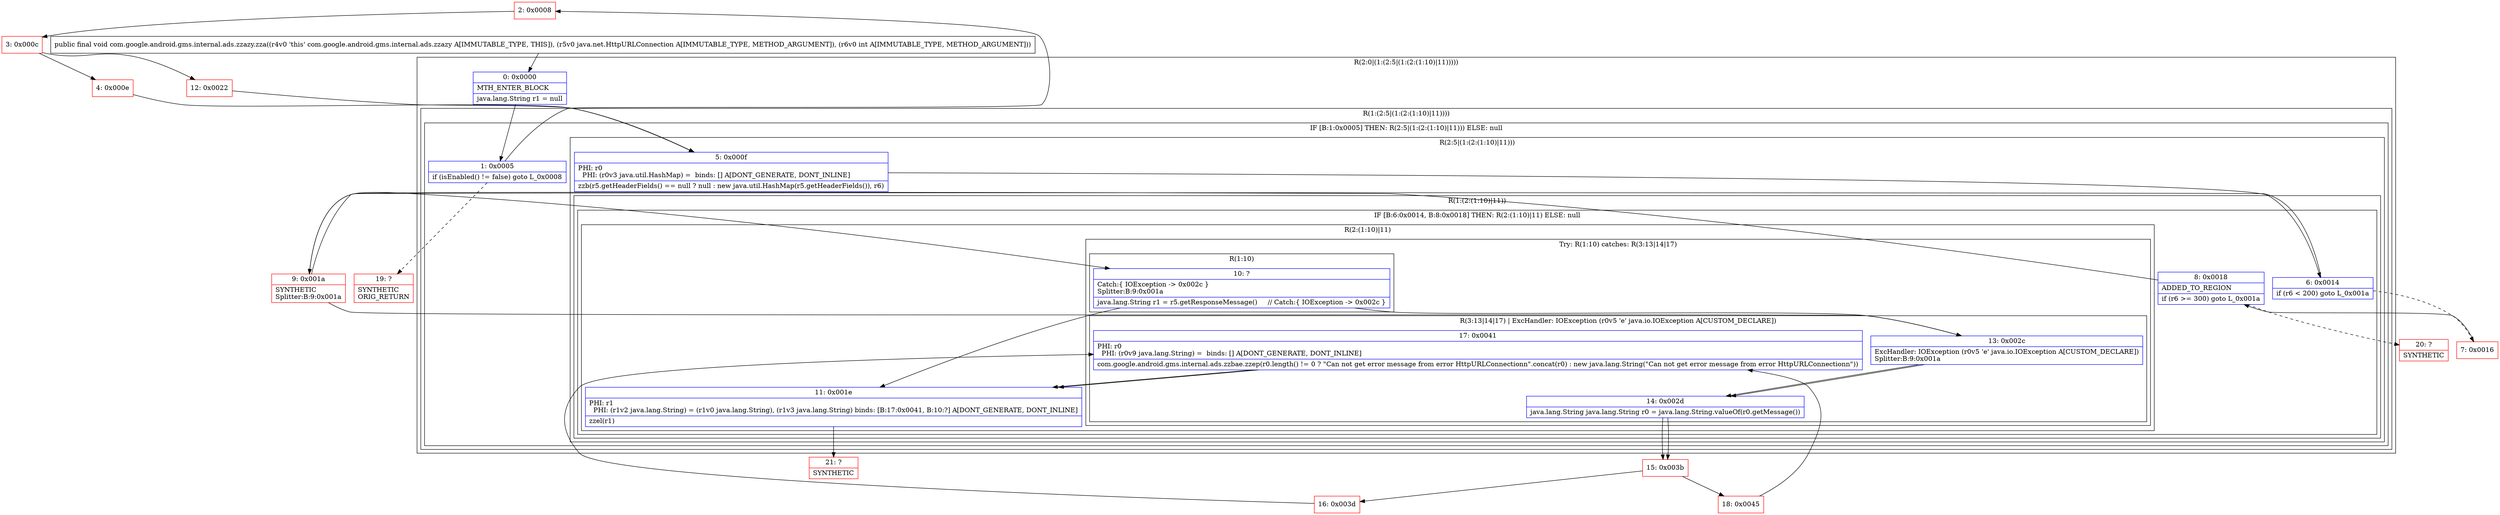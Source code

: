 digraph "CFG forcom.google.android.gms.internal.ads.zzazy.zza(Ljava\/net\/HttpURLConnection;I)V" {
subgraph cluster_Region_1144869152 {
label = "R(2:0|(1:(2:5|(1:(2:(1:10)|11)))))";
node [shape=record,color=blue];
Node_0 [shape=record,label="{0\:\ 0x0000|MTH_ENTER_BLOCK\l|java.lang.String r1 = null\l}"];
subgraph cluster_Region_1375484331 {
label = "R(1:(2:5|(1:(2:(1:10)|11))))";
node [shape=record,color=blue];
subgraph cluster_IfRegion_538554019 {
label = "IF [B:1:0x0005] THEN: R(2:5|(1:(2:(1:10)|11))) ELSE: null";
node [shape=record,color=blue];
Node_1 [shape=record,label="{1\:\ 0x0005|if (isEnabled() != false) goto L_0x0008\l}"];
subgraph cluster_Region_398535032 {
label = "R(2:5|(1:(2:(1:10)|11)))";
node [shape=record,color=blue];
Node_5 [shape=record,label="{5\:\ 0x000f|PHI: r0 \l  PHI: (r0v3 java.util.HashMap) =  binds: [] A[DONT_GENERATE, DONT_INLINE]\l|zzb(r5.getHeaderFields() == null ? null : new java.util.HashMap(r5.getHeaderFields()), r6)\l}"];
subgraph cluster_Region_273697446 {
label = "R(1:(2:(1:10)|11))";
node [shape=record,color=blue];
subgraph cluster_IfRegion_550570086 {
label = "IF [B:6:0x0014, B:8:0x0018] THEN: R(2:(1:10)|11) ELSE: null";
node [shape=record,color=blue];
Node_6 [shape=record,label="{6\:\ 0x0014|if (r6 \< 200) goto L_0x001a\l}"];
Node_8 [shape=record,label="{8\:\ 0x0018|ADDED_TO_REGION\l|if (r6 \>= 300) goto L_0x001a\l}"];
subgraph cluster_Region_942367633 {
label = "R(2:(1:10)|11)";
node [shape=record,color=blue];
subgraph cluster_TryCatchRegion_1297143401 {
label = "Try: R(1:10) catches: R(3:13|14|17)";
node [shape=record,color=blue];
subgraph cluster_Region_66727676 {
label = "R(1:10)";
node [shape=record,color=blue];
Node_10 [shape=record,label="{10\:\ ?|Catch:\{ IOException \-\> 0x002c \}\lSplitter:B:9:0x001a\l|java.lang.String r1 = r5.getResponseMessage()     \/\/ Catch:\{ IOException \-\> 0x002c \}\l}"];
}
subgraph cluster_Region_642710357 {
label = "R(3:13|14|17) | ExcHandler: IOException (r0v5 'e' java.io.IOException A[CUSTOM_DECLARE])\l";
node [shape=record,color=blue];
Node_13 [shape=record,label="{13\:\ 0x002c|ExcHandler: IOException (r0v5 'e' java.io.IOException A[CUSTOM_DECLARE])\lSplitter:B:9:0x001a\l}"];
Node_14 [shape=record,label="{14\:\ 0x002d|java.lang.String java.lang.String r0 = java.lang.String.valueOf(r0.getMessage())\l}"];
Node_17 [shape=record,label="{17\:\ 0x0041|PHI: r0 \l  PHI: (r0v9 java.lang.String) =  binds: [] A[DONT_GENERATE, DONT_INLINE]\l|com.google.android.gms.internal.ads.zzbae.zzep(r0.length() != 0 ? \"Can not get error message from error HttpURLConnectionn\".concat(r0) : new java.lang.String(\"Can not get error message from error HttpURLConnectionn\"))\l}"];
}
}
Node_11 [shape=record,label="{11\:\ 0x001e|PHI: r1 \l  PHI: (r1v2 java.lang.String) = (r1v0 java.lang.String), (r1v3 java.lang.String) binds: [B:17:0x0041, B:10:?] A[DONT_GENERATE, DONT_INLINE]\l|zzel(r1)\l}"];
}
}
}
}
}
}
}
subgraph cluster_Region_642710357 {
label = "R(3:13|14|17) | ExcHandler: IOException (r0v5 'e' java.io.IOException A[CUSTOM_DECLARE])\l";
node [shape=record,color=blue];
Node_13 [shape=record,label="{13\:\ 0x002c|ExcHandler: IOException (r0v5 'e' java.io.IOException A[CUSTOM_DECLARE])\lSplitter:B:9:0x001a\l}"];
Node_14 [shape=record,label="{14\:\ 0x002d|java.lang.String java.lang.String r0 = java.lang.String.valueOf(r0.getMessage())\l}"];
Node_17 [shape=record,label="{17\:\ 0x0041|PHI: r0 \l  PHI: (r0v9 java.lang.String) =  binds: [] A[DONT_GENERATE, DONT_INLINE]\l|com.google.android.gms.internal.ads.zzbae.zzep(r0.length() != 0 ? \"Can not get error message from error HttpURLConnectionn\".concat(r0) : new java.lang.String(\"Can not get error message from error HttpURLConnectionn\"))\l}"];
}
Node_2 [shape=record,color=red,label="{2\:\ 0x0008}"];
Node_3 [shape=record,color=red,label="{3\:\ 0x000c}"];
Node_4 [shape=record,color=red,label="{4\:\ 0x000e}"];
Node_7 [shape=record,color=red,label="{7\:\ 0x0016}"];
Node_9 [shape=record,color=red,label="{9\:\ 0x001a|SYNTHETIC\lSplitter:B:9:0x001a\l}"];
Node_12 [shape=record,color=red,label="{12\:\ 0x0022}"];
Node_15 [shape=record,color=red,label="{15\:\ 0x003b}"];
Node_16 [shape=record,color=red,label="{16\:\ 0x003d}"];
Node_18 [shape=record,color=red,label="{18\:\ 0x0045}"];
Node_19 [shape=record,color=red,label="{19\:\ ?|SYNTHETIC\lORIG_RETURN\l}"];
Node_20 [shape=record,color=red,label="{20\:\ ?|SYNTHETIC\l}"];
Node_21 [shape=record,color=red,label="{21\:\ ?|SYNTHETIC\l}"];
MethodNode[shape=record,label="{public final void com.google.android.gms.internal.ads.zzazy.zza((r4v0 'this' com.google.android.gms.internal.ads.zzazy A[IMMUTABLE_TYPE, THIS]), (r5v0 java.net.HttpURLConnection A[IMMUTABLE_TYPE, METHOD_ARGUMENT]), (r6v0 int A[IMMUTABLE_TYPE, METHOD_ARGUMENT])) }"];
MethodNode -> Node_0;
Node_0 -> Node_1;
Node_1 -> Node_2;
Node_1 -> Node_19[style=dashed];
Node_5 -> Node_6;
Node_6 -> Node_7[style=dashed];
Node_6 -> Node_9;
Node_8 -> Node_9;
Node_8 -> Node_20[style=dashed];
Node_10 -> Node_13;
Node_10 -> Node_11;
Node_13 -> Node_14;
Node_14 -> Node_15;
Node_17 -> Node_11;
Node_11 -> Node_21;
Node_13 -> Node_14;
Node_14 -> Node_15;
Node_17 -> Node_11;
Node_2 -> Node_3;
Node_3 -> Node_4;
Node_3 -> Node_12;
Node_4 -> Node_5;
Node_7 -> Node_8;
Node_9 -> Node_10;
Node_9 -> Node_13;
Node_12 -> Node_5;
Node_15 -> Node_16;
Node_15 -> Node_18;
Node_16 -> Node_17;
Node_18 -> Node_17;
}

